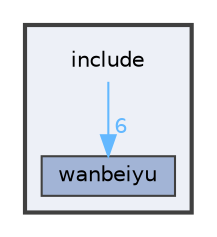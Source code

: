 digraph "include"
{
 // LATEX_PDF_SIZE
  bgcolor="transparent";
  edge [fontname=Helvetica,fontsize=10,labelfontname=Helvetica,labelfontsize=10];
  node [fontname=Helvetica,fontsize=10,shape=box,height=0.2,width=0.4];
  compound=true
  subgraph clusterdir_d44c64559bbebec7f509842c48db8b23 {
    graph [ bgcolor="#edf0f7", pencolor="grey25", label="", fontname=Helvetica,fontsize=10 style="filled,bold", URL="dir_d44c64559bbebec7f509842c48db8b23.html",tooltip=""]
    dir_d44c64559bbebec7f509842c48db8b23 [shape=plaintext, label="include"];
  dir_f666d896484078aec8f3c2c11ae060b5 [label="wanbeiyu", fillcolor="#a2b4d6", color="grey25", style="filled", URL="dir_f666d896484078aec8f3c2c11ae060b5.html",tooltip=""];
  }
  dir_d44c64559bbebec7f509842c48db8b23->dir_f666d896484078aec8f3c2c11ae060b5 [headlabel="6", labeldistance=1.5 headhref="dir_000000_000002.html" href="dir_000000_000002.html" color="steelblue1" fontcolor="steelblue1"];
}
